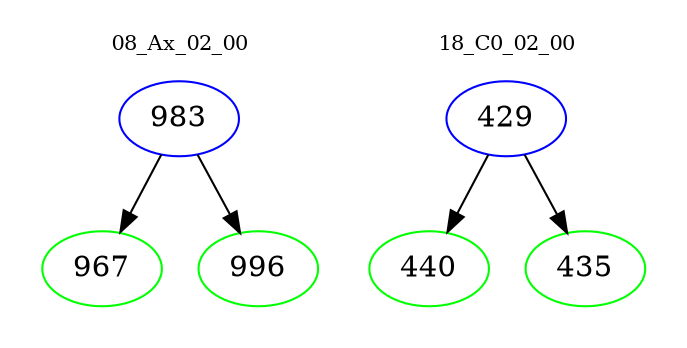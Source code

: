 digraph{
subgraph cluster_0 {
color = white
label = "08_Ax_02_00";
fontsize=10;
T0_983 [label="983", color="blue"]
T0_983 -> T0_967 [color="black"]
T0_967 [label="967", color="green"]
T0_983 -> T0_996 [color="black"]
T0_996 [label="996", color="green"]
}
subgraph cluster_1 {
color = white
label = "18_C0_02_00";
fontsize=10;
T1_429 [label="429", color="blue"]
T1_429 -> T1_440 [color="black"]
T1_440 [label="440", color="green"]
T1_429 -> T1_435 [color="black"]
T1_435 [label="435", color="green"]
}
}
